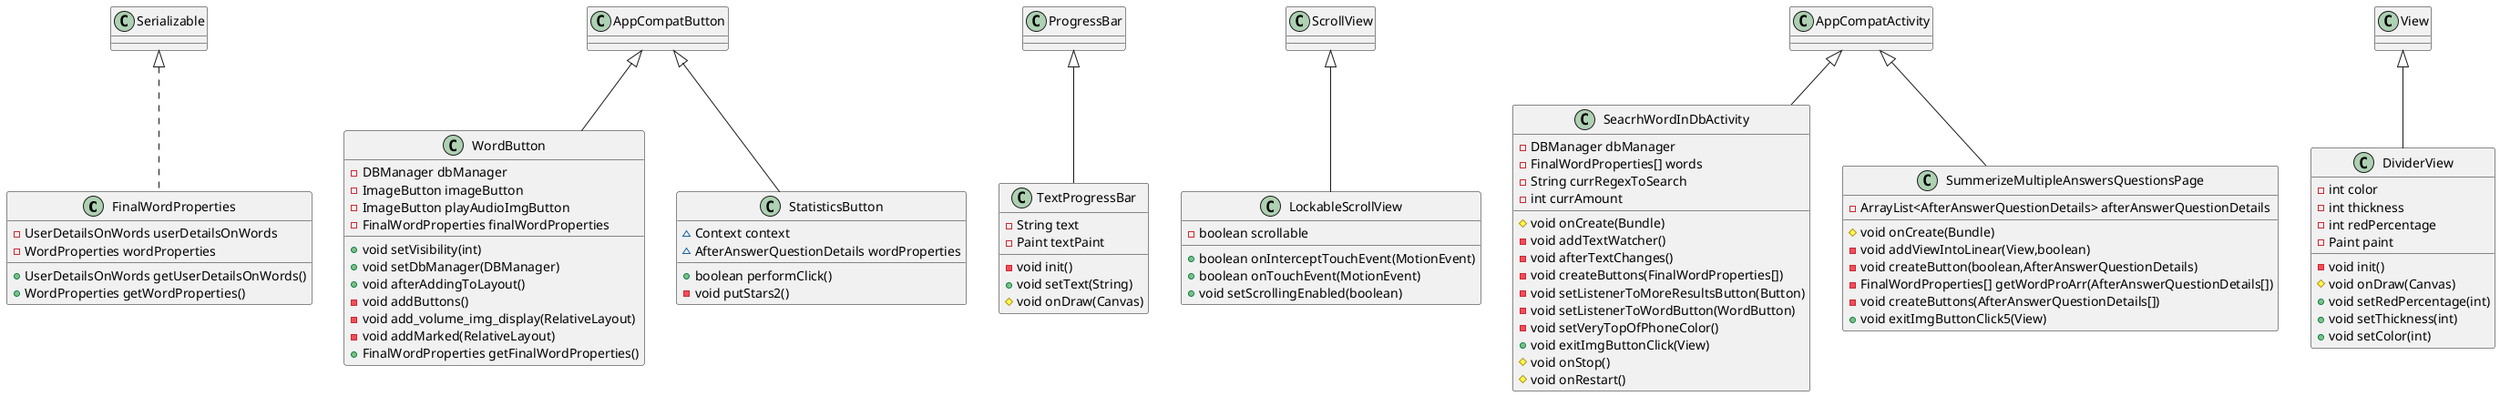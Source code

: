 @startuml
class FinalWordProperties {
- UserDetailsOnWords userDetailsOnWords
- WordProperties wordProperties
+ UserDetailsOnWords getUserDetailsOnWords()
+ WordProperties getWordProperties()
}


class WordButton {
- DBManager dbManager
- ImageButton imageButton
- ImageButton playAudioImgButton
- FinalWordProperties finalWordProperties
+ void setVisibility(int)
+ void setDbManager(DBManager)
+ void afterAddingToLayout()
- void addButtons()
- void add_volume_img_display(RelativeLayout)
- void addMarked(RelativeLayout)
+ FinalWordProperties getFinalWordProperties()
}


class TextProgressBar {
- String text
- Paint textPaint
- void init()
+ void setText(String)
# void onDraw(Canvas)
}


class LockableScrollView {
- boolean scrollable
+ boolean onInterceptTouchEvent(MotionEvent)
+ boolean onTouchEvent(MotionEvent)
+ void setScrollingEnabled(boolean)
}


class StatisticsButton {
~ Context context
~ AfterAnswerQuestionDetails wordProperties
+ boolean performClick()
- void putStars2()
}


class SeacrhWordInDbActivity {
- DBManager dbManager
- FinalWordProperties[] words
- String currRegexToSearch
- int currAmount
# void onCreate(Bundle)
- void addTextWatcher()
- void afterTextChanges()
- void createButtons(FinalWordProperties[])
- void setListenerToMoreResultsButton(Button)
- void setListenerToWordButton(WordButton)
- void setVeryTopOfPhoneColor()
+ void exitImgButtonClick(View)
# void onStop()
# void onRestart()
}


class DividerView {
- int color
- int thickness
- int redPercentage
- Paint paint
- void init()
# void onDraw(Canvas)
+ void setRedPercentage(int)
+ void setThickness(int)
+ void setColor(int)
}


class SummerizeMultipleAnswersQuestionsPage {
- ArrayList<AfterAnswerQuestionDetails> afterAnswerQuestionDetails
# void onCreate(Bundle)
- void addViewIntoLinear(View,boolean)
- void createButton(boolean,AfterAnswerQuestionDetails)
- FinalWordProperties[] getWordProArr(AfterAnswerQuestionDetails[])
- void createButtons(AfterAnswerQuestionDetails[])
+ void exitImgButtonClick5(View)
}




Serializable <|.. FinalWordProperties
AppCompatButton <|-- WordButton
ProgressBar <|-- TextProgressBar
ScrollView <|-- LockableScrollView
AppCompatButton <|-- StatisticsButton
AppCompatActivity <|-- SeacrhWordInDbActivity
View <|-- DividerView
AppCompatActivity <|-- SummerizeMultipleAnswersQuestionsPage
@enduml